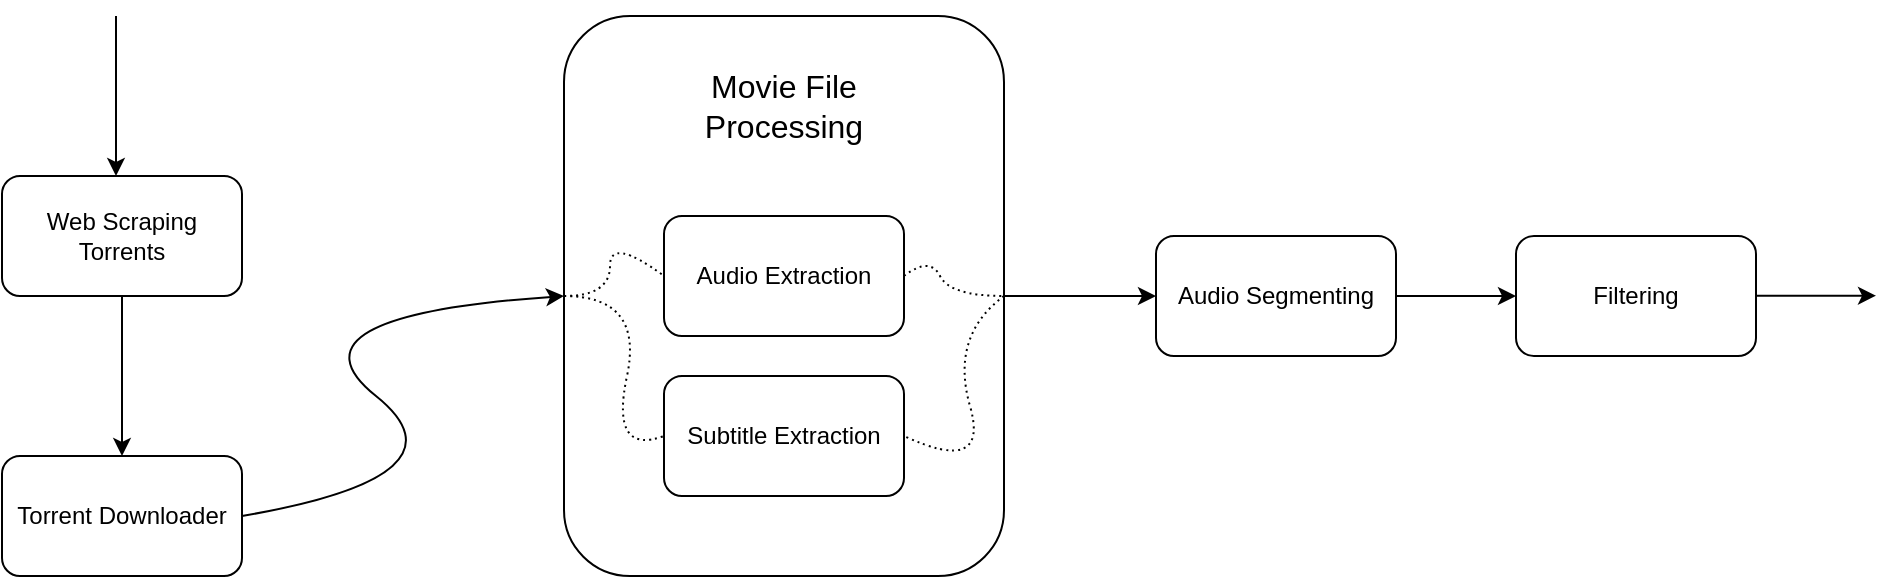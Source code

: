 <mxfile version="26.2.14">
  <diagram name="Page-1" id="0xsrVitDZ_Rx339aQKl2">
    <mxGraphModel dx="1042" dy="660" grid="1" gridSize="10" guides="1" tooltips="1" connect="1" arrows="1" fold="1" page="1" pageScale="1" pageWidth="827" pageHeight="1169" math="0" shadow="0">
      <root>
        <mxCell id="0" />
        <mxCell id="1" parent="0" />
        <mxCell id="2zLwSKbQhYF5bp15ZWJ5-9" style="edgeStyle=orthogonalEdgeStyle;rounded=0;orthogonalLoop=1;jettySize=auto;html=1;entryX=0.5;entryY=0;entryDx=0;entryDy=0;" parent="1" source="2zLwSKbQhYF5bp15ZWJ5-1" target="2zLwSKbQhYF5bp15ZWJ5-3" edge="1">
          <mxGeometry relative="1" as="geometry" />
        </mxCell>
        <mxCell id="2zLwSKbQhYF5bp15ZWJ5-1" value="Web Scraping Torrents" style="rounded=1;whiteSpace=wrap;html=1;fillColor=none;" parent="1" vertex="1">
          <mxGeometry x="23" y="290" width="120" height="60" as="geometry" />
        </mxCell>
        <mxCell id="2zLwSKbQhYF5bp15ZWJ5-3" value="Torrent Downloader" style="rounded=1;whiteSpace=wrap;html=1;fillColor=none;" parent="1" vertex="1">
          <mxGeometry x="23" y="430" width="120" height="60" as="geometry" />
        </mxCell>
        <mxCell id="2zLwSKbQhYF5bp15ZWJ5-12" style="edgeStyle=orthogonalEdgeStyle;rounded=0;orthogonalLoop=1;jettySize=auto;html=1;entryX=0;entryY=0.5;entryDx=0;entryDy=0;" parent="1" source="2zLwSKbQhYF5bp15ZWJ5-6" target="2zLwSKbQhYF5bp15ZWJ5-8" edge="1">
          <mxGeometry relative="1" as="geometry" />
        </mxCell>
        <mxCell id="2zLwSKbQhYF5bp15ZWJ5-6" value="" style="rounded=1;whiteSpace=wrap;html=1;fillColor=none;" parent="1" vertex="1">
          <mxGeometry x="304" y="210" width="220" height="280" as="geometry" />
        </mxCell>
        <mxCell id="2zLwSKbQhYF5bp15ZWJ5-4" value="&lt;div&gt;Audio Extraction&lt;/div&gt;" style="rounded=1;whiteSpace=wrap;html=1;fillColor=none;" parent="1" vertex="1">
          <mxGeometry x="354" y="310" width="120" height="60" as="geometry" />
        </mxCell>
        <mxCell id="2zLwSKbQhYF5bp15ZWJ5-5" value="Subtitle Extraction" style="rounded=1;whiteSpace=wrap;html=1;fillColor=none;" parent="1" vertex="1">
          <mxGeometry x="354" y="390" width="120" height="60" as="geometry" />
        </mxCell>
        <mxCell id="2zLwSKbQhYF5bp15ZWJ5-7" value="&lt;div&gt;&lt;font style=&quot;font-size: 16px;&quot;&gt;Movie File Processing&lt;/font&gt;&lt;/div&gt;" style="text;html=1;align=center;verticalAlign=middle;whiteSpace=wrap;rounded=0;" parent="1" vertex="1">
          <mxGeometry x="384" y="240" width="60" height="30" as="geometry" />
        </mxCell>
        <mxCell id="SVMG6oyyHwduZQ5tY4o2-2" style="edgeStyle=orthogonalEdgeStyle;rounded=0;orthogonalLoop=1;jettySize=auto;html=1;entryX=0;entryY=0.5;entryDx=0;entryDy=0;" edge="1" parent="1" source="2zLwSKbQhYF5bp15ZWJ5-8" target="SVMG6oyyHwduZQ5tY4o2-1">
          <mxGeometry relative="1" as="geometry" />
        </mxCell>
        <mxCell id="2zLwSKbQhYF5bp15ZWJ5-8" value="Audio Segmenting" style="rounded=1;whiteSpace=wrap;html=1;fillColor=none;" parent="1" vertex="1">
          <mxGeometry x="600" y="320" width="120" height="60" as="geometry" />
        </mxCell>
        <mxCell id="2zLwSKbQhYF5bp15ZWJ5-19" value="" style="curved=1;endArrow=none;html=1;rounded=0;exitX=0;exitY=0.5;exitDx=0;exitDy=0;entryX=0;entryY=0.5;entryDx=0;entryDy=0;dashed=1;dashPattern=1 2;startFill=0;" parent="1" source="2zLwSKbQhYF5bp15ZWJ5-6" target="2zLwSKbQhYF5bp15ZWJ5-4" edge="1">
          <mxGeometry width="50" height="50" relative="1" as="geometry">
            <mxPoint x="317" y="350" as="sourcePoint" />
            <mxPoint x="367" y="300" as="targetPoint" />
            <Array as="points">
              <mxPoint x="327" y="350" />
              <mxPoint x="327" y="320" />
            </Array>
          </mxGeometry>
        </mxCell>
        <mxCell id="2zLwSKbQhYF5bp15ZWJ5-22" value="" style="curved=1;endArrow=none;html=1;rounded=0;exitX=0;exitY=0.5;exitDx=0;exitDy=0;entryX=0;entryY=0.5;entryDx=0;entryDy=0;dashed=1;dashPattern=1 2;startFill=0;" parent="1" source="2zLwSKbQhYF5bp15ZWJ5-6" target="2zLwSKbQhYF5bp15ZWJ5-5" edge="1">
          <mxGeometry width="50" height="50" relative="1" as="geometry">
            <mxPoint x="321" y="380" as="sourcePoint" />
            <mxPoint x="371" y="370" as="targetPoint" />
            <Array as="points">
              <mxPoint x="344" y="350" />
              <mxPoint x="327" y="430" />
            </Array>
          </mxGeometry>
        </mxCell>
        <mxCell id="2zLwSKbQhYF5bp15ZWJ5-23" value="" style="curved=1;endArrow=none;html=1;rounded=0;exitX=1;exitY=0.5;exitDx=0;exitDy=0;entryX=1;entryY=0.5;entryDx=0;entryDy=0;dashed=1;dashPattern=1 2;startFill=0;" parent="1" source="2zLwSKbQhYF5bp15ZWJ5-4" target="2zLwSKbQhYF5bp15ZWJ5-6" edge="1">
          <mxGeometry width="50" height="50" relative="1" as="geometry">
            <mxPoint x="474" y="350" as="sourcePoint" />
            <mxPoint x="524" y="340" as="targetPoint" />
            <Array as="points">
              <mxPoint x="487" y="330" />
              <mxPoint x="497" y="350" />
            </Array>
          </mxGeometry>
        </mxCell>
        <mxCell id="2zLwSKbQhYF5bp15ZWJ5-25" value="" style="curved=1;endArrow=none;html=1;rounded=0;exitX=1;exitY=0.5;exitDx=0;exitDy=0;entryX=1;entryY=0.5;entryDx=0;entryDy=0;dashed=1;dashPattern=1 2;startFill=0;" parent="1" source="2zLwSKbQhYF5bp15ZWJ5-6" target="2zLwSKbQhYF5bp15ZWJ5-5" edge="1">
          <mxGeometry width="50" height="50" relative="1" as="geometry">
            <mxPoint x="474" y="370" as="sourcePoint" />
            <mxPoint x="524" y="440" as="targetPoint" />
            <Array as="points">
              <mxPoint x="497" y="370" />
              <mxPoint x="517" y="440" />
            </Array>
          </mxGeometry>
        </mxCell>
        <mxCell id="SVMG6oyyHwduZQ5tY4o2-1" value="Filtering" style="rounded=1;whiteSpace=wrap;html=1;fillColor=none;" vertex="1" parent="1">
          <mxGeometry x="780" y="320" width="120" height="60" as="geometry" />
        </mxCell>
        <mxCell id="SVMG6oyyHwduZQ5tY4o2-3" style="edgeStyle=orthogonalEdgeStyle;rounded=0;orthogonalLoop=1;jettySize=auto;html=1;entryX=0;entryY=0.5;entryDx=0;entryDy=0;" edge="1" parent="1">
          <mxGeometry relative="1" as="geometry">
            <mxPoint x="900" y="349.83" as="sourcePoint" />
            <mxPoint x="960" y="349.83" as="targetPoint" />
          </mxGeometry>
        </mxCell>
        <mxCell id="SVMG6oyyHwduZQ5tY4o2-4" value="" style="curved=1;endArrow=classic;html=1;rounded=0;exitX=1;exitY=0.5;exitDx=0;exitDy=0;entryX=0;entryY=0.5;entryDx=0;entryDy=0;" edge="1" parent="1" source="2zLwSKbQhYF5bp15ZWJ5-3" target="2zLwSKbQhYF5bp15ZWJ5-6">
          <mxGeometry width="50" height="50" relative="1" as="geometry">
            <mxPoint x="280" y="410" as="sourcePoint" />
            <mxPoint x="330" y="360" as="targetPoint" />
            <Array as="points">
              <mxPoint x="260" y="440" />
              <mxPoint x="160" y="360" />
            </Array>
          </mxGeometry>
        </mxCell>
        <mxCell id="SVMG6oyyHwduZQ5tY4o2-6" value="" style="endArrow=classic;html=1;rounded=0;" edge="1" parent="1">
          <mxGeometry width="50" height="50" relative="1" as="geometry">
            <mxPoint x="80" y="210" as="sourcePoint" />
            <mxPoint x="80" y="290" as="targetPoint" />
          </mxGeometry>
        </mxCell>
      </root>
    </mxGraphModel>
  </diagram>
</mxfile>
